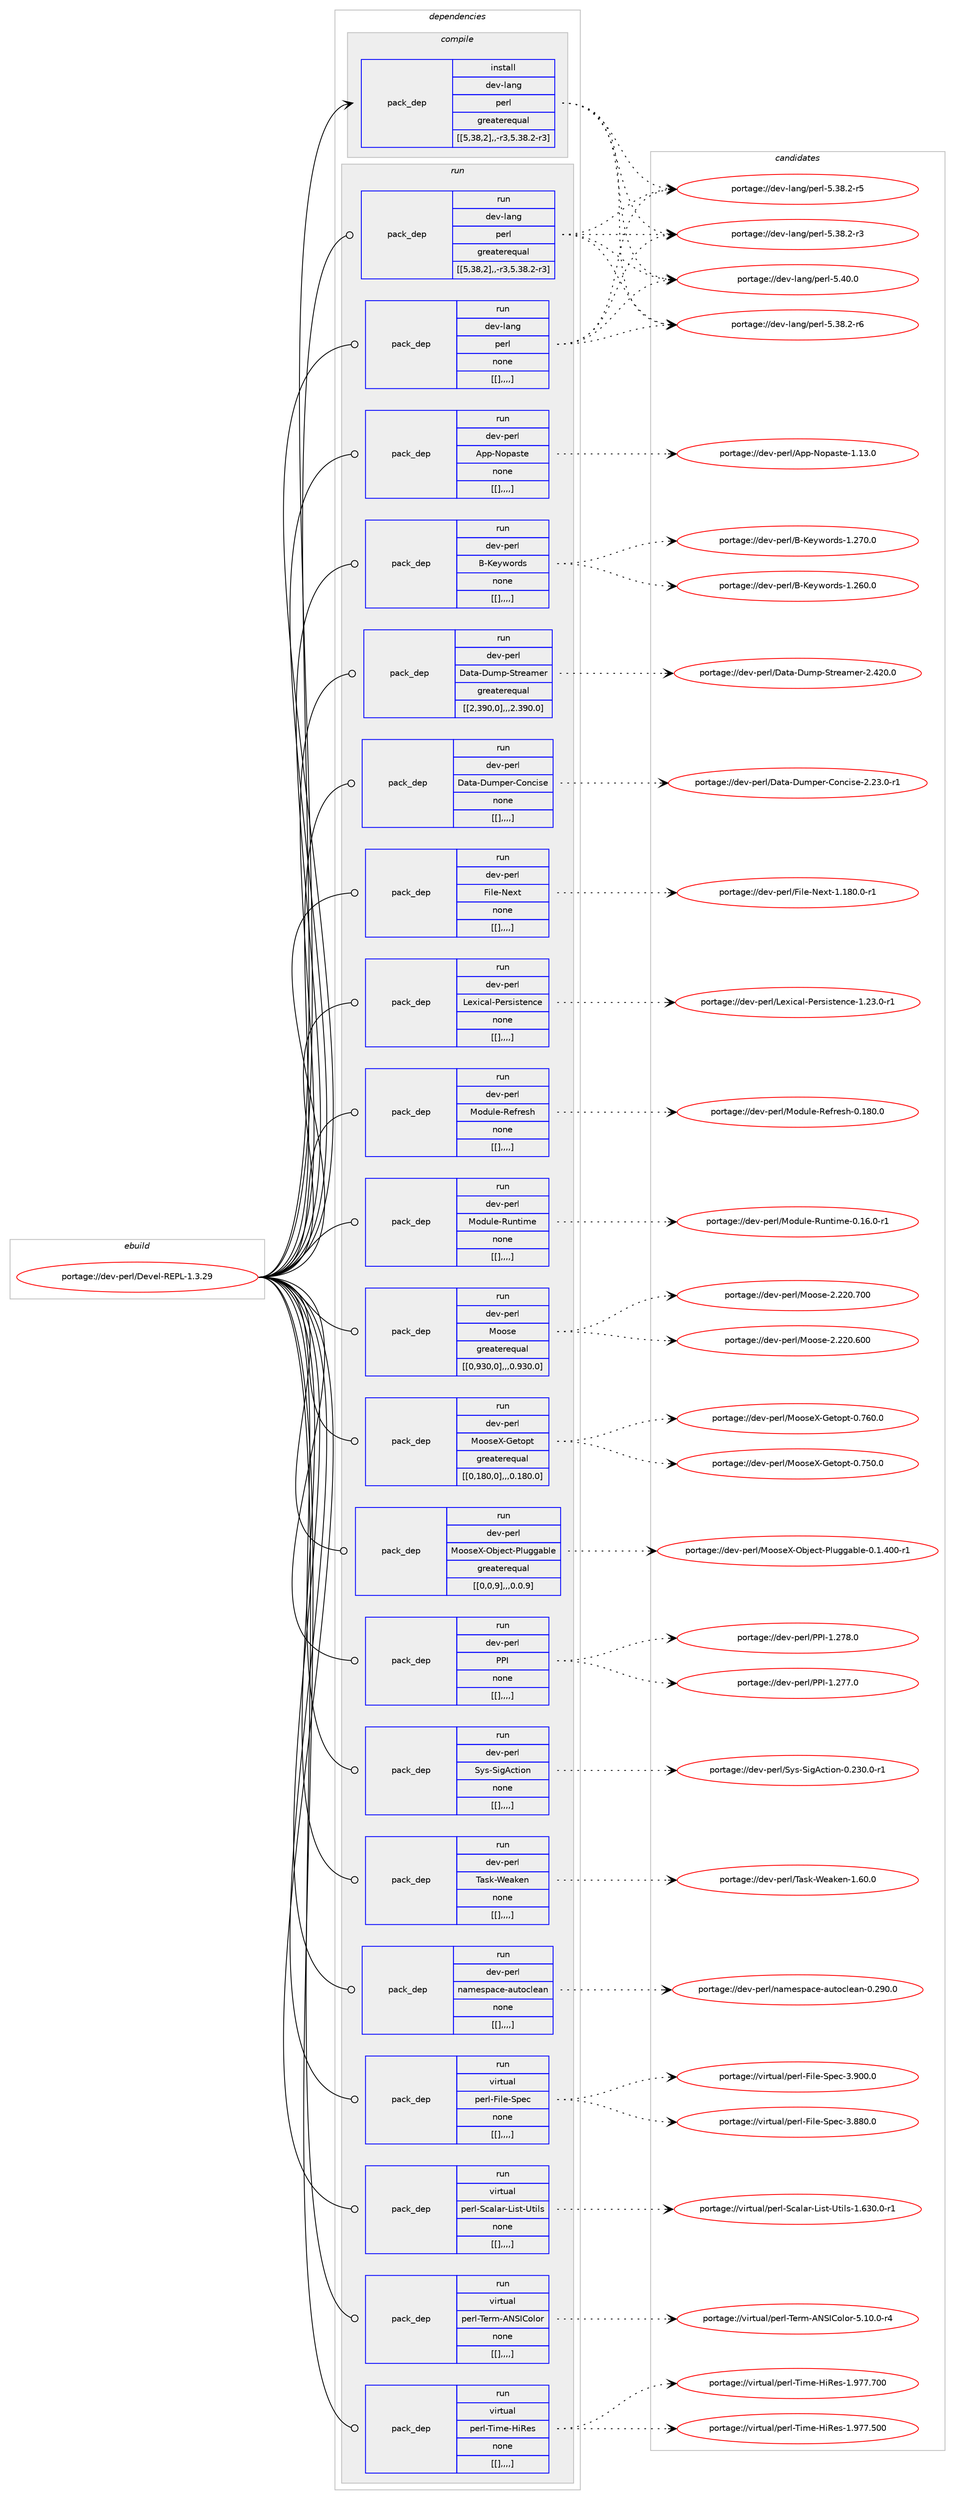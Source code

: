 digraph prolog {

# *************
# Graph options
# *************

newrank=true;
concentrate=true;
compound=true;
graph [rankdir=LR,fontname=Helvetica,fontsize=10,ranksep=1.5];#, ranksep=2.5, nodesep=0.2];
edge  [arrowhead=vee];
node  [fontname=Helvetica,fontsize=10];

# **********
# The ebuild
# **********

subgraph cluster_leftcol {
color=gray;
label=<<i>ebuild</i>>;
id [label="portage://dev-perl/Devel-REPL-1.3.29", color=red, width=4, href="../dev-perl/Devel-REPL-1.3.29.svg"];
}

# ****************
# The dependencies
# ****************

subgraph cluster_midcol {
color=gray;
label=<<i>dependencies</i>>;
subgraph cluster_compile {
fillcolor="#eeeeee";
style=filled;
label=<<i>compile</i>>;
subgraph pack98208 {
dependency129751 [label=<<TABLE BORDER="0" CELLBORDER="1" CELLSPACING="0" CELLPADDING="4" WIDTH="220"><TR><TD ROWSPAN="6" CELLPADDING="30">pack_dep</TD></TR><TR><TD WIDTH="110">install</TD></TR><TR><TD>dev-lang</TD></TR><TR><TD>perl</TD></TR><TR><TD>greaterequal</TD></TR><TR><TD>[[5,38,2],,-r3,5.38.2-r3]</TD></TR></TABLE>>, shape=none, color=blue];
}
id:e -> dependency129751:w [weight=20,style="solid",arrowhead="vee"];
}
subgraph cluster_compileandrun {
fillcolor="#eeeeee";
style=filled;
label=<<i>compile and run</i>>;
}
subgraph cluster_run {
fillcolor="#eeeeee";
style=filled;
label=<<i>run</i>>;
subgraph pack98209 {
dependency129752 [label=<<TABLE BORDER="0" CELLBORDER="1" CELLSPACING="0" CELLPADDING="4" WIDTH="220"><TR><TD ROWSPAN="6" CELLPADDING="30">pack_dep</TD></TR><TR><TD WIDTH="110">run</TD></TR><TR><TD>dev-lang</TD></TR><TR><TD>perl</TD></TR><TR><TD>greaterequal</TD></TR><TR><TD>[[5,38,2],,-r3,5.38.2-r3]</TD></TR></TABLE>>, shape=none, color=blue];
}
id:e -> dependency129752:w [weight=20,style="solid",arrowhead="odot"];
subgraph pack98210 {
dependency129753 [label=<<TABLE BORDER="0" CELLBORDER="1" CELLSPACING="0" CELLPADDING="4" WIDTH="220"><TR><TD ROWSPAN="6" CELLPADDING="30">pack_dep</TD></TR><TR><TD WIDTH="110">run</TD></TR><TR><TD>dev-lang</TD></TR><TR><TD>perl</TD></TR><TR><TD>none</TD></TR><TR><TD>[[],,,,]</TD></TR></TABLE>>, shape=none, color=blue];
}
id:e -> dependency129753:w [weight=20,style="solid",arrowhead="odot"];
subgraph pack98211 {
dependency129754 [label=<<TABLE BORDER="0" CELLBORDER="1" CELLSPACING="0" CELLPADDING="4" WIDTH="220"><TR><TD ROWSPAN="6" CELLPADDING="30">pack_dep</TD></TR><TR><TD WIDTH="110">run</TD></TR><TR><TD>dev-perl</TD></TR><TR><TD>App-Nopaste</TD></TR><TR><TD>none</TD></TR><TR><TD>[[],,,,]</TD></TR></TABLE>>, shape=none, color=blue];
}
id:e -> dependency129754:w [weight=20,style="solid",arrowhead="odot"];
subgraph pack98212 {
dependency129755 [label=<<TABLE BORDER="0" CELLBORDER="1" CELLSPACING="0" CELLPADDING="4" WIDTH="220"><TR><TD ROWSPAN="6" CELLPADDING="30">pack_dep</TD></TR><TR><TD WIDTH="110">run</TD></TR><TR><TD>dev-perl</TD></TR><TR><TD>B-Keywords</TD></TR><TR><TD>none</TD></TR><TR><TD>[[],,,,]</TD></TR></TABLE>>, shape=none, color=blue];
}
id:e -> dependency129755:w [weight=20,style="solid",arrowhead="odot"];
subgraph pack98213 {
dependency129756 [label=<<TABLE BORDER="0" CELLBORDER="1" CELLSPACING="0" CELLPADDING="4" WIDTH="220"><TR><TD ROWSPAN="6" CELLPADDING="30">pack_dep</TD></TR><TR><TD WIDTH="110">run</TD></TR><TR><TD>dev-perl</TD></TR><TR><TD>Data-Dump-Streamer</TD></TR><TR><TD>greaterequal</TD></TR><TR><TD>[[2,390,0],,,2.390.0]</TD></TR></TABLE>>, shape=none, color=blue];
}
id:e -> dependency129756:w [weight=20,style="solid",arrowhead="odot"];
subgraph pack98214 {
dependency129757 [label=<<TABLE BORDER="0" CELLBORDER="1" CELLSPACING="0" CELLPADDING="4" WIDTH="220"><TR><TD ROWSPAN="6" CELLPADDING="30">pack_dep</TD></TR><TR><TD WIDTH="110">run</TD></TR><TR><TD>dev-perl</TD></TR><TR><TD>Data-Dumper-Concise</TD></TR><TR><TD>none</TD></TR><TR><TD>[[],,,,]</TD></TR></TABLE>>, shape=none, color=blue];
}
id:e -> dependency129757:w [weight=20,style="solid",arrowhead="odot"];
subgraph pack98215 {
dependency129758 [label=<<TABLE BORDER="0" CELLBORDER="1" CELLSPACING="0" CELLPADDING="4" WIDTH="220"><TR><TD ROWSPAN="6" CELLPADDING="30">pack_dep</TD></TR><TR><TD WIDTH="110">run</TD></TR><TR><TD>dev-perl</TD></TR><TR><TD>File-Next</TD></TR><TR><TD>none</TD></TR><TR><TD>[[],,,,]</TD></TR></TABLE>>, shape=none, color=blue];
}
id:e -> dependency129758:w [weight=20,style="solid",arrowhead="odot"];
subgraph pack98216 {
dependency129759 [label=<<TABLE BORDER="0" CELLBORDER="1" CELLSPACING="0" CELLPADDING="4" WIDTH="220"><TR><TD ROWSPAN="6" CELLPADDING="30">pack_dep</TD></TR><TR><TD WIDTH="110">run</TD></TR><TR><TD>dev-perl</TD></TR><TR><TD>Lexical-Persistence</TD></TR><TR><TD>none</TD></TR><TR><TD>[[],,,,]</TD></TR></TABLE>>, shape=none, color=blue];
}
id:e -> dependency129759:w [weight=20,style="solid",arrowhead="odot"];
subgraph pack98217 {
dependency129760 [label=<<TABLE BORDER="0" CELLBORDER="1" CELLSPACING="0" CELLPADDING="4" WIDTH="220"><TR><TD ROWSPAN="6" CELLPADDING="30">pack_dep</TD></TR><TR><TD WIDTH="110">run</TD></TR><TR><TD>dev-perl</TD></TR><TR><TD>Module-Refresh</TD></TR><TR><TD>none</TD></TR><TR><TD>[[],,,,]</TD></TR></TABLE>>, shape=none, color=blue];
}
id:e -> dependency129760:w [weight=20,style="solid",arrowhead="odot"];
subgraph pack98218 {
dependency129761 [label=<<TABLE BORDER="0" CELLBORDER="1" CELLSPACING="0" CELLPADDING="4" WIDTH="220"><TR><TD ROWSPAN="6" CELLPADDING="30">pack_dep</TD></TR><TR><TD WIDTH="110">run</TD></TR><TR><TD>dev-perl</TD></TR><TR><TD>Module-Runtime</TD></TR><TR><TD>none</TD></TR><TR><TD>[[],,,,]</TD></TR></TABLE>>, shape=none, color=blue];
}
id:e -> dependency129761:w [weight=20,style="solid",arrowhead="odot"];
subgraph pack98219 {
dependency129762 [label=<<TABLE BORDER="0" CELLBORDER="1" CELLSPACING="0" CELLPADDING="4" WIDTH="220"><TR><TD ROWSPAN="6" CELLPADDING="30">pack_dep</TD></TR><TR><TD WIDTH="110">run</TD></TR><TR><TD>dev-perl</TD></TR><TR><TD>Moose</TD></TR><TR><TD>greaterequal</TD></TR><TR><TD>[[0,930,0],,,0.930.0]</TD></TR></TABLE>>, shape=none, color=blue];
}
id:e -> dependency129762:w [weight=20,style="solid",arrowhead="odot"];
subgraph pack98220 {
dependency129763 [label=<<TABLE BORDER="0" CELLBORDER="1" CELLSPACING="0" CELLPADDING="4" WIDTH="220"><TR><TD ROWSPAN="6" CELLPADDING="30">pack_dep</TD></TR><TR><TD WIDTH="110">run</TD></TR><TR><TD>dev-perl</TD></TR><TR><TD>MooseX-Getopt</TD></TR><TR><TD>greaterequal</TD></TR><TR><TD>[[0,180,0],,,0.180.0]</TD></TR></TABLE>>, shape=none, color=blue];
}
id:e -> dependency129763:w [weight=20,style="solid",arrowhead="odot"];
subgraph pack98221 {
dependency129764 [label=<<TABLE BORDER="0" CELLBORDER="1" CELLSPACING="0" CELLPADDING="4" WIDTH="220"><TR><TD ROWSPAN="6" CELLPADDING="30">pack_dep</TD></TR><TR><TD WIDTH="110">run</TD></TR><TR><TD>dev-perl</TD></TR><TR><TD>MooseX-Object-Pluggable</TD></TR><TR><TD>greaterequal</TD></TR><TR><TD>[[0,0,9],,,0.0.9]</TD></TR></TABLE>>, shape=none, color=blue];
}
id:e -> dependency129764:w [weight=20,style="solid",arrowhead="odot"];
subgraph pack98222 {
dependency129765 [label=<<TABLE BORDER="0" CELLBORDER="1" CELLSPACING="0" CELLPADDING="4" WIDTH="220"><TR><TD ROWSPAN="6" CELLPADDING="30">pack_dep</TD></TR><TR><TD WIDTH="110">run</TD></TR><TR><TD>dev-perl</TD></TR><TR><TD>PPI</TD></TR><TR><TD>none</TD></TR><TR><TD>[[],,,,]</TD></TR></TABLE>>, shape=none, color=blue];
}
id:e -> dependency129765:w [weight=20,style="solid",arrowhead="odot"];
subgraph pack98223 {
dependency129766 [label=<<TABLE BORDER="0" CELLBORDER="1" CELLSPACING="0" CELLPADDING="4" WIDTH="220"><TR><TD ROWSPAN="6" CELLPADDING="30">pack_dep</TD></TR><TR><TD WIDTH="110">run</TD></TR><TR><TD>dev-perl</TD></TR><TR><TD>Sys-SigAction</TD></TR><TR><TD>none</TD></TR><TR><TD>[[],,,,]</TD></TR></TABLE>>, shape=none, color=blue];
}
id:e -> dependency129766:w [weight=20,style="solid",arrowhead="odot"];
subgraph pack98224 {
dependency129767 [label=<<TABLE BORDER="0" CELLBORDER="1" CELLSPACING="0" CELLPADDING="4" WIDTH="220"><TR><TD ROWSPAN="6" CELLPADDING="30">pack_dep</TD></TR><TR><TD WIDTH="110">run</TD></TR><TR><TD>dev-perl</TD></TR><TR><TD>Task-Weaken</TD></TR><TR><TD>none</TD></TR><TR><TD>[[],,,,]</TD></TR></TABLE>>, shape=none, color=blue];
}
id:e -> dependency129767:w [weight=20,style="solid",arrowhead="odot"];
subgraph pack98225 {
dependency129768 [label=<<TABLE BORDER="0" CELLBORDER="1" CELLSPACING="0" CELLPADDING="4" WIDTH="220"><TR><TD ROWSPAN="6" CELLPADDING="30">pack_dep</TD></TR><TR><TD WIDTH="110">run</TD></TR><TR><TD>dev-perl</TD></TR><TR><TD>namespace-autoclean</TD></TR><TR><TD>none</TD></TR><TR><TD>[[],,,,]</TD></TR></TABLE>>, shape=none, color=blue];
}
id:e -> dependency129768:w [weight=20,style="solid",arrowhead="odot"];
subgraph pack98226 {
dependency129769 [label=<<TABLE BORDER="0" CELLBORDER="1" CELLSPACING="0" CELLPADDING="4" WIDTH="220"><TR><TD ROWSPAN="6" CELLPADDING="30">pack_dep</TD></TR><TR><TD WIDTH="110">run</TD></TR><TR><TD>virtual</TD></TR><TR><TD>perl-File-Spec</TD></TR><TR><TD>none</TD></TR><TR><TD>[[],,,,]</TD></TR></TABLE>>, shape=none, color=blue];
}
id:e -> dependency129769:w [weight=20,style="solid",arrowhead="odot"];
subgraph pack98227 {
dependency129770 [label=<<TABLE BORDER="0" CELLBORDER="1" CELLSPACING="0" CELLPADDING="4" WIDTH="220"><TR><TD ROWSPAN="6" CELLPADDING="30">pack_dep</TD></TR><TR><TD WIDTH="110">run</TD></TR><TR><TD>virtual</TD></TR><TR><TD>perl-Scalar-List-Utils</TD></TR><TR><TD>none</TD></TR><TR><TD>[[],,,,]</TD></TR></TABLE>>, shape=none, color=blue];
}
id:e -> dependency129770:w [weight=20,style="solid",arrowhead="odot"];
subgraph pack98228 {
dependency129771 [label=<<TABLE BORDER="0" CELLBORDER="1" CELLSPACING="0" CELLPADDING="4" WIDTH="220"><TR><TD ROWSPAN="6" CELLPADDING="30">pack_dep</TD></TR><TR><TD WIDTH="110">run</TD></TR><TR><TD>virtual</TD></TR><TR><TD>perl-Term-ANSIColor</TD></TR><TR><TD>none</TD></TR><TR><TD>[[],,,,]</TD></TR></TABLE>>, shape=none, color=blue];
}
id:e -> dependency129771:w [weight=20,style="solid",arrowhead="odot"];
subgraph pack98229 {
dependency129772 [label=<<TABLE BORDER="0" CELLBORDER="1" CELLSPACING="0" CELLPADDING="4" WIDTH="220"><TR><TD ROWSPAN="6" CELLPADDING="30">pack_dep</TD></TR><TR><TD WIDTH="110">run</TD></TR><TR><TD>virtual</TD></TR><TR><TD>perl-Time-HiRes</TD></TR><TR><TD>none</TD></TR><TR><TD>[[],,,,]</TD></TR></TABLE>>, shape=none, color=blue];
}
id:e -> dependency129772:w [weight=20,style="solid",arrowhead="odot"];
}
}

# **************
# The candidates
# **************

subgraph cluster_choices {
rank=same;
color=gray;
label=<<i>candidates</i>>;

subgraph choice98208 {
color=black;
nodesep=1;
choice10010111845108971101034711210111410845534652484648 [label="portage://dev-lang/perl-5.40.0", color=red, width=4,href="../dev-lang/perl-5.40.0.svg"];
choice100101118451089711010347112101114108455346515646504511454 [label="portage://dev-lang/perl-5.38.2-r6", color=red, width=4,href="../dev-lang/perl-5.38.2-r6.svg"];
choice100101118451089711010347112101114108455346515646504511453 [label="portage://dev-lang/perl-5.38.2-r5", color=red, width=4,href="../dev-lang/perl-5.38.2-r5.svg"];
choice100101118451089711010347112101114108455346515646504511451 [label="portage://dev-lang/perl-5.38.2-r3", color=red, width=4,href="../dev-lang/perl-5.38.2-r3.svg"];
dependency129751:e -> choice10010111845108971101034711210111410845534652484648:w [style=dotted,weight="100"];
dependency129751:e -> choice100101118451089711010347112101114108455346515646504511454:w [style=dotted,weight="100"];
dependency129751:e -> choice100101118451089711010347112101114108455346515646504511453:w [style=dotted,weight="100"];
dependency129751:e -> choice100101118451089711010347112101114108455346515646504511451:w [style=dotted,weight="100"];
}
subgraph choice98209 {
color=black;
nodesep=1;
choice10010111845108971101034711210111410845534652484648 [label="portage://dev-lang/perl-5.40.0", color=red, width=4,href="../dev-lang/perl-5.40.0.svg"];
choice100101118451089711010347112101114108455346515646504511454 [label="portage://dev-lang/perl-5.38.2-r6", color=red, width=4,href="../dev-lang/perl-5.38.2-r6.svg"];
choice100101118451089711010347112101114108455346515646504511453 [label="portage://dev-lang/perl-5.38.2-r5", color=red, width=4,href="../dev-lang/perl-5.38.2-r5.svg"];
choice100101118451089711010347112101114108455346515646504511451 [label="portage://dev-lang/perl-5.38.2-r3", color=red, width=4,href="../dev-lang/perl-5.38.2-r3.svg"];
dependency129752:e -> choice10010111845108971101034711210111410845534652484648:w [style=dotted,weight="100"];
dependency129752:e -> choice100101118451089711010347112101114108455346515646504511454:w [style=dotted,weight="100"];
dependency129752:e -> choice100101118451089711010347112101114108455346515646504511453:w [style=dotted,weight="100"];
dependency129752:e -> choice100101118451089711010347112101114108455346515646504511451:w [style=dotted,weight="100"];
}
subgraph choice98210 {
color=black;
nodesep=1;
choice10010111845108971101034711210111410845534652484648 [label="portage://dev-lang/perl-5.40.0", color=red, width=4,href="../dev-lang/perl-5.40.0.svg"];
choice100101118451089711010347112101114108455346515646504511454 [label="portage://dev-lang/perl-5.38.2-r6", color=red, width=4,href="../dev-lang/perl-5.38.2-r6.svg"];
choice100101118451089711010347112101114108455346515646504511453 [label="portage://dev-lang/perl-5.38.2-r5", color=red, width=4,href="../dev-lang/perl-5.38.2-r5.svg"];
choice100101118451089711010347112101114108455346515646504511451 [label="portage://dev-lang/perl-5.38.2-r3", color=red, width=4,href="../dev-lang/perl-5.38.2-r3.svg"];
dependency129753:e -> choice10010111845108971101034711210111410845534652484648:w [style=dotted,weight="100"];
dependency129753:e -> choice100101118451089711010347112101114108455346515646504511454:w [style=dotted,weight="100"];
dependency129753:e -> choice100101118451089711010347112101114108455346515646504511453:w [style=dotted,weight="100"];
dependency129753:e -> choice100101118451089711010347112101114108455346515646504511451:w [style=dotted,weight="100"];
}
subgraph choice98211 {
color=black;
nodesep=1;
choice10010111845112101114108476511211245781111129711511610145494649514648 [label="portage://dev-perl/App-Nopaste-1.13.0", color=red, width=4,href="../dev-perl/App-Nopaste-1.13.0.svg"];
dependency129754:e -> choice10010111845112101114108476511211245781111129711511610145494649514648:w [style=dotted,weight="100"];
}
subgraph choice98212 {
color=black;
nodesep=1;
choice10010111845112101114108476645751011211191111141001154549465055484648 [label="portage://dev-perl/B-Keywords-1.270.0", color=red, width=4,href="../dev-perl/B-Keywords-1.270.0.svg"];
choice10010111845112101114108476645751011211191111141001154549465054484648 [label="portage://dev-perl/B-Keywords-1.260.0", color=red, width=4,href="../dev-perl/B-Keywords-1.260.0.svg"];
dependency129755:e -> choice10010111845112101114108476645751011211191111141001154549465055484648:w [style=dotted,weight="100"];
dependency129755:e -> choice10010111845112101114108476645751011211191111141001154549465054484648:w [style=dotted,weight="100"];
}
subgraph choice98213 {
color=black;
nodesep=1;
choice100101118451121011141084768971169745681171091124583116114101971091011144550465250484648 [label="portage://dev-perl/Data-Dump-Streamer-2.420.0", color=red, width=4,href="../dev-perl/Data-Dump-Streamer-2.420.0.svg"];
dependency129756:e -> choice100101118451121011141084768971169745681171091124583116114101971091011144550465250484648:w [style=dotted,weight="100"];
}
subgraph choice98214 {
color=black;
nodesep=1;
choice10010111845112101114108476897116974568117109112101114456711111099105115101455046505146484511449 [label="portage://dev-perl/Data-Dumper-Concise-2.23.0-r1", color=red, width=4,href="../dev-perl/Data-Dumper-Concise-2.23.0-r1.svg"];
dependency129757:e -> choice10010111845112101114108476897116974568117109112101114456711111099105115101455046505146484511449:w [style=dotted,weight="100"];
}
subgraph choice98215 {
color=black;
nodesep=1;
choice100101118451121011141084770105108101457810112011645494649564846484511449 [label="portage://dev-perl/File-Next-1.180.0-r1", color=red, width=4,href="../dev-perl/File-Next-1.180.0-r1.svg"];
dependency129758:e -> choice100101118451121011141084770105108101457810112011645494649564846484511449:w [style=dotted,weight="100"];
}
subgraph choice98216 {
color=black;
nodesep=1;
choice1001011184511210111410847761011201059997108458010111411510511511610111099101454946505146484511449 [label="portage://dev-perl/Lexical-Persistence-1.23.0-r1", color=red, width=4,href="../dev-perl/Lexical-Persistence-1.23.0-r1.svg"];
dependency129759:e -> choice1001011184511210111410847761011201059997108458010111411510511511610111099101454946505146484511449:w [style=dotted,weight="100"];
}
subgraph choice98217 {
color=black;
nodesep=1;
choice10010111845112101114108477711110011710810145821011021141011151044548464956484648 [label="portage://dev-perl/Module-Refresh-0.180.0", color=red, width=4,href="../dev-perl/Module-Refresh-0.180.0.svg"];
dependency129760:e -> choice10010111845112101114108477711110011710810145821011021141011151044548464956484648:w [style=dotted,weight="100"];
}
subgraph choice98218 {
color=black;
nodesep=1;
choice1001011184511210111410847771111001171081014582117110116105109101454846495446484511449 [label="portage://dev-perl/Module-Runtime-0.16.0-r1", color=red, width=4,href="../dev-perl/Module-Runtime-0.16.0-r1.svg"];
dependency129761:e -> choice1001011184511210111410847771111001171081014582117110116105109101454846495446484511449:w [style=dotted,weight="100"];
}
subgraph choice98219 {
color=black;
nodesep=1;
choice10010111845112101114108477711111111510145504650504846554848 [label="portage://dev-perl/Moose-2.220.700", color=red, width=4,href="../dev-perl/Moose-2.220.700.svg"];
choice10010111845112101114108477711111111510145504650504846544848 [label="portage://dev-perl/Moose-2.220.600", color=red, width=4,href="../dev-perl/Moose-2.220.600.svg"];
dependency129762:e -> choice10010111845112101114108477711111111510145504650504846554848:w [style=dotted,weight="100"];
dependency129762:e -> choice10010111845112101114108477711111111510145504650504846544848:w [style=dotted,weight="100"];
}
subgraph choice98220 {
color=black;
nodesep=1;
choice1001011184511210111410847771111111151018845711011161111121164548465554484648 [label="portage://dev-perl/MooseX-Getopt-0.760.0", color=red, width=4,href="../dev-perl/MooseX-Getopt-0.760.0.svg"];
choice1001011184511210111410847771111111151018845711011161111121164548465553484648 [label="portage://dev-perl/MooseX-Getopt-0.750.0", color=red, width=4,href="../dev-perl/MooseX-Getopt-0.750.0.svg"];
dependency129763:e -> choice1001011184511210111410847771111111151018845711011161111121164548465554484648:w [style=dotted,weight="100"];
dependency129763:e -> choice1001011184511210111410847771111111151018845711011161111121164548465553484648:w [style=dotted,weight="100"];
}
subgraph choice98221 {
color=black;
nodesep=1;
choice10010111845112101114108477711111111510188457998106101991164580108117103103979810810145484649465248484511449 [label="portage://dev-perl/MooseX-Object-Pluggable-0.1.400-r1", color=red, width=4,href="../dev-perl/MooseX-Object-Pluggable-0.1.400-r1.svg"];
dependency129764:e -> choice10010111845112101114108477711111111510188457998106101991164580108117103103979810810145484649465248484511449:w [style=dotted,weight="100"];
}
subgraph choice98222 {
color=black;
nodesep=1;
choice10010111845112101114108478080734549465055564648 [label="portage://dev-perl/PPI-1.278.0", color=red, width=4,href="../dev-perl/PPI-1.278.0.svg"];
choice10010111845112101114108478080734549465055554648 [label="portage://dev-perl/PPI-1.277.0", color=red, width=4,href="../dev-perl/PPI-1.277.0.svg"];
dependency129765:e -> choice10010111845112101114108478080734549465055564648:w [style=dotted,weight="100"];
dependency129765:e -> choice10010111845112101114108478080734549465055554648:w [style=dotted,weight="100"];
}
subgraph choice98223 {
color=black;
nodesep=1;
choice1001011184511210111410847831211154583105103659911610511111045484650514846484511449 [label="portage://dev-perl/Sys-SigAction-0.230.0-r1", color=red, width=4,href="../dev-perl/Sys-SigAction-0.230.0-r1.svg"];
dependency129766:e -> choice1001011184511210111410847831211154583105103659911610511111045484650514846484511449:w [style=dotted,weight="100"];
}
subgraph choice98224 {
color=black;
nodesep=1;
choice1001011184511210111410847849711510745871019710710111045494654484648 [label="portage://dev-perl/Task-Weaken-1.60.0", color=red, width=4,href="../dev-perl/Task-Weaken-1.60.0.svg"];
dependency129767:e -> choice1001011184511210111410847849711510745871019710710111045494654484648:w [style=dotted,weight="100"];
}
subgraph choice98225 {
color=black;
nodesep=1;
choice1001011184511210111410847110971091011151129799101459711711611199108101971104548465057484648 [label="portage://dev-perl/namespace-autoclean-0.290.0", color=red, width=4,href="../dev-perl/namespace-autoclean-0.290.0.svg"];
dependency129768:e -> choice1001011184511210111410847110971091011151129799101459711711611199108101971104548465057484648:w [style=dotted,weight="100"];
}
subgraph choice98226 {
color=black;
nodesep=1;
choice118105114116117971084711210111410845701051081014583112101994551465748484648 [label="portage://virtual/perl-File-Spec-3.900.0", color=red, width=4,href="../virtual/perl-File-Spec-3.900.0.svg"];
choice118105114116117971084711210111410845701051081014583112101994551465656484648 [label="portage://virtual/perl-File-Spec-3.880.0", color=red, width=4,href="../virtual/perl-File-Spec-3.880.0.svg"];
dependency129769:e -> choice118105114116117971084711210111410845701051081014583112101994551465748484648:w [style=dotted,weight="100"];
dependency129769:e -> choice118105114116117971084711210111410845701051081014583112101994551465656484648:w [style=dotted,weight="100"];
}
subgraph choice98227 {
color=black;
nodesep=1;
choice118105114116117971084711210111410845839997108971144576105115116458511610510811545494654514846484511449 [label="portage://virtual/perl-Scalar-List-Utils-1.630.0-r1", color=red, width=4,href="../virtual/perl-Scalar-List-Utils-1.630.0-r1.svg"];
dependency129770:e -> choice118105114116117971084711210111410845839997108971144576105115116458511610510811545494654514846484511449:w [style=dotted,weight="100"];
}
subgraph choice98228 {
color=black;
nodesep=1;
choice11810511411611797108471121011141084584101114109456578837367111108111114455346494846484511452 [label="portage://virtual/perl-Term-ANSIColor-5.10.0-r4", color=red, width=4,href="../virtual/perl-Term-ANSIColor-5.10.0-r4.svg"];
dependency129771:e -> choice11810511411611797108471121011141084584101114109456578837367111108111114455346494846484511452:w [style=dotted,weight="100"];
}
subgraph choice98229 {
color=black;
nodesep=1;
choice1181051141161179710847112101114108458410510910145721058210111545494657555546554848 [label="portage://virtual/perl-Time-HiRes-1.977.700", color=red, width=4,href="../virtual/perl-Time-HiRes-1.977.700.svg"];
choice1181051141161179710847112101114108458410510910145721058210111545494657555546534848 [label="portage://virtual/perl-Time-HiRes-1.977.500", color=red, width=4,href="../virtual/perl-Time-HiRes-1.977.500.svg"];
dependency129772:e -> choice1181051141161179710847112101114108458410510910145721058210111545494657555546554848:w [style=dotted,weight="100"];
dependency129772:e -> choice1181051141161179710847112101114108458410510910145721058210111545494657555546534848:w [style=dotted,weight="100"];
}
}

}
